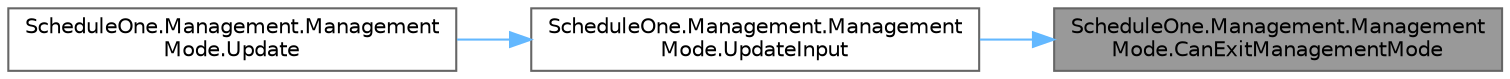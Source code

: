 digraph "ScheduleOne.Management.ManagementMode.CanExitManagementMode"
{
 // LATEX_PDF_SIZE
  bgcolor="transparent";
  edge [fontname=Helvetica,fontsize=10,labelfontname=Helvetica,labelfontsize=10];
  node [fontname=Helvetica,fontsize=10,shape=box,height=0.2,width=0.4];
  rankdir="RL";
  Node1 [id="Node000001",label="ScheduleOne.Management.Management\lMode.CanExitManagementMode",height=0.2,width=0.4,color="gray40", fillcolor="grey60", style="filled", fontcolor="black",tooltip=" "];
  Node1 -> Node2 [id="edge1_Node000001_Node000002",dir="back",color="steelblue1",style="solid",tooltip=" "];
  Node2 [id="Node000002",label="ScheduleOne.Management.Management\lMode.UpdateInput",height=0.2,width=0.4,color="grey40", fillcolor="white", style="filled",URL="$class_schedule_one_1_1_management_1_1_management_mode.html#a78dd6b1eb65b84fc10bae29410d6713c",tooltip=" "];
  Node2 -> Node3 [id="edge2_Node000002_Node000003",dir="back",color="steelblue1",style="solid",tooltip=" "];
  Node3 [id="Node000003",label="ScheduleOne.Management.Management\lMode.Update",height=0.2,width=0.4,color="grey40", fillcolor="white", style="filled",URL="$class_schedule_one_1_1_management_1_1_management_mode.html#a844b0481d00503593f16227ca9a48244",tooltip=" "];
}
